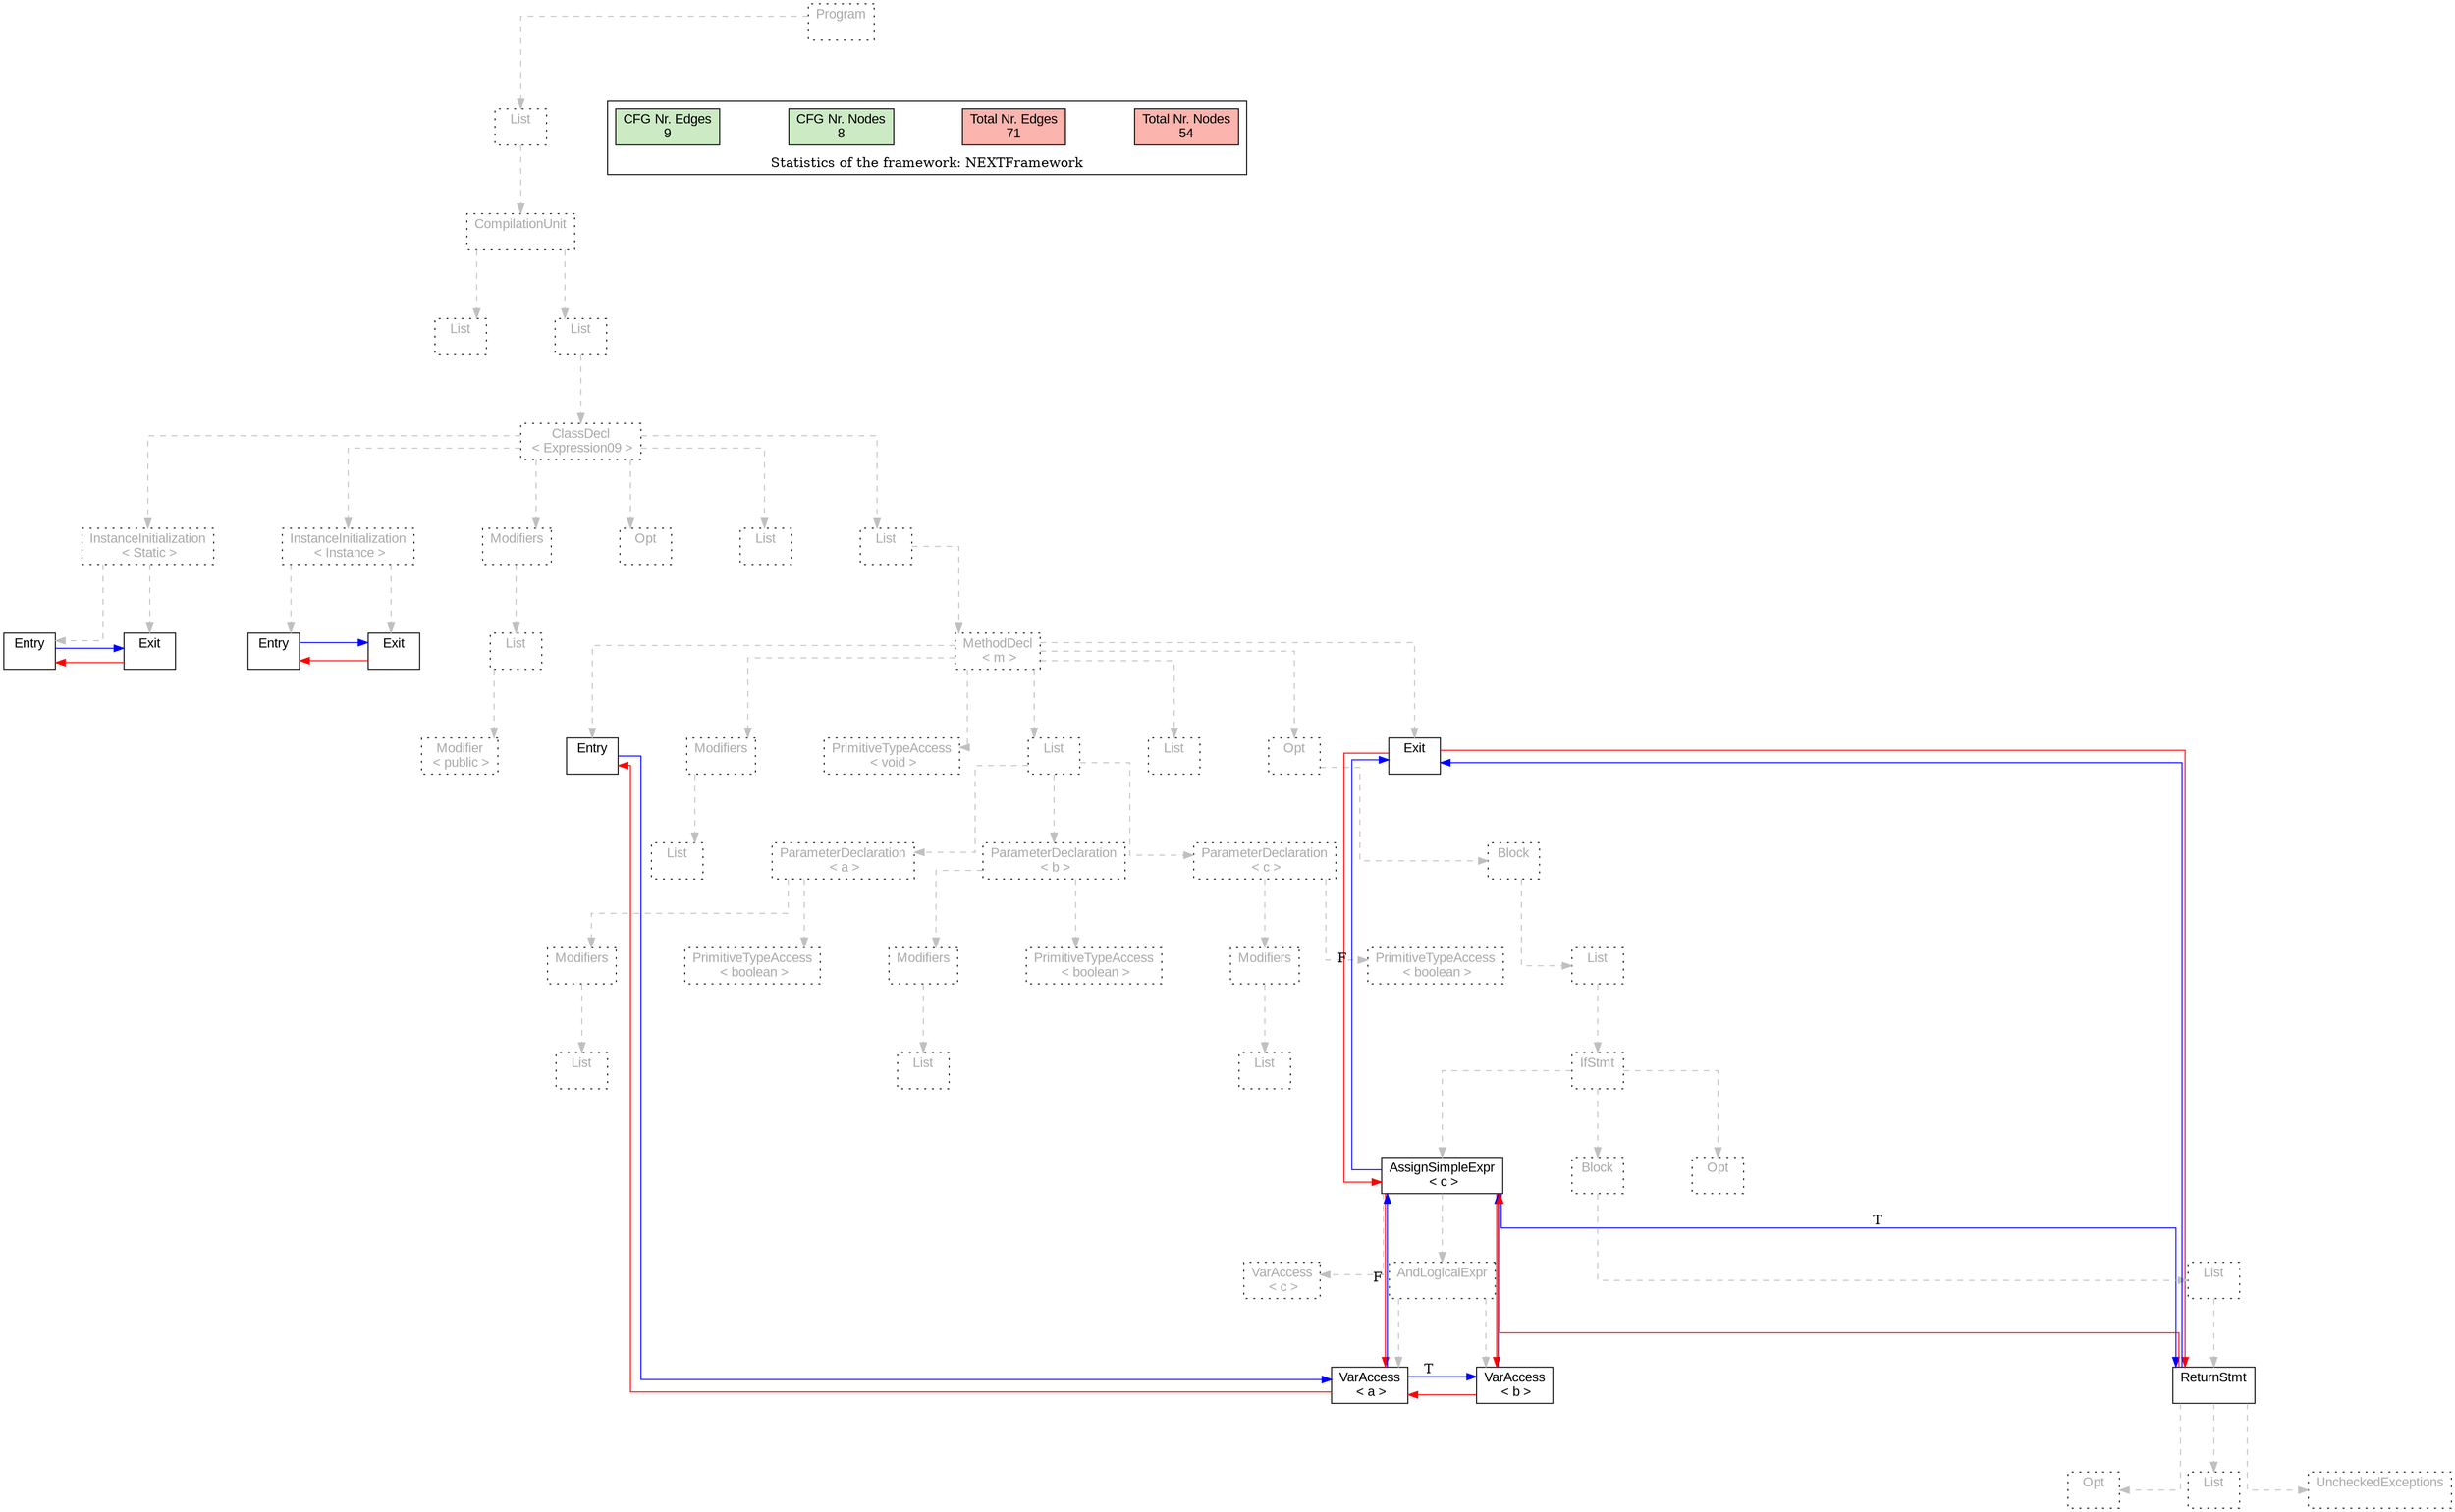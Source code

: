 digraph G {
graph [splines=ortho, nodesep="1", ranksep="1"]
node [shape=rect, fontname=Arial];
{ rank = same; "Program[0]"}
{ rank = same; "List[1]"}
{ rank = same; "CompilationUnit[2]"}
{ rank = same; "List[3]"; "List[4]"}
{ rank = same; "ClassDecl[5]"}
{ rank = same; "Modifiers[22]"; "Opt[25]"; "List[26]"; "List[27]"; "InstanceInitialization[6]"; "InstanceInitialization[14]"}
{ rank = same; "List[23]"; "MethodDecl[28]"; "Entry[7]"; "Exit[8]"; "Entry[15]"; "Exit[16]"}
{ rank = same; "Modifier[24]"; "Entry[29]"; "Modifiers[30]"; "PrimitiveTypeAccess[32]"; "List[33]"; "List[46]"; "Opt[47]"; "Exit[48]"}
{ rank = same; "List[31]"; "ParameterDeclaration[34]"; "ParameterDeclaration[38]"; "ParameterDeclaration[42]"; "Block[48]"}
{ rank = same; "Modifiers[35]"; "PrimitiveTypeAccess[37]"; "Modifiers[39]"; "PrimitiveTypeAccess[41]"; "Modifiers[43]"; "PrimitiveTypeAccess[45]"; "List[49]"}
{ rank = same; "List[36]"; "List[40]"; "List[44]"; "IfStmt[50]"}
{ rank = same; "AssignSimpleExpr[51]"; "Block[56]"; "Opt[61]"}
{ rank = same; "VarAccess[52]"; "AndLogicalExpr[53]"; "List[57]"}
{ rank = same; "VarAccess[54]"; "VarAccess[55]"; "ReturnStmt[58]"}
{ rank = same; "Opt[59]"; "List[60]"; "UncheckedExceptions[59]"}
"Program[0]" [label="Program\n ", style= dotted   fillcolor="#eeeeee" fontcolor="#aaaaaa"  ]
"List[1]" [label="List\n ", style= dotted   fillcolor="#eeeeee" fontcolor="#aaaaaa"  ]
"CompilationUnit[2]" [label="CompilationUnit\n ", style= dotted   fillcolor="#eeeeee" fontcolor="#aaaaaa"  ]
"List[3]" [label="List\n ", style= dotted   fillcolor="#eeeeee" fontcolor="#aaaaaa"  ]
"List[4]" [label="List\n ", style= dotted   fillcolor="#eeeeee" fontcolor="#aaaaaa"  ]
"ClassDecl[5]" [label="ClassDecl\n < Expression09 >", style= dotted   fillcolor="#eeeeee" fontcolor="#aaaaaa"  ]
"Modifiers[22]" [label="Modifiers\n ", style= dotted   fillcolor="#eeeeee" fontcolor="#aaaaaa"  ]
"List[23]" [label="List\n ", style= dotted   fillcolor="#eeeeee" fontcolor="#aaaaaa"  ]
"Modifier[24]" [label="Modifier\n < public >", style= dotted   fillcolor="#eeeeee" fontcolor="#aaaaaa"  ]
"Opt[25]" [label="Opt\n ", style= dotted   fillcolor="#eeeeee" fontcolor="#aaaaaa"  ]
"List[26]" [label="List\n ", style= dotted   fillcolor="#eeeeee" fontcolor="#aaaaaa"  ]
"List[27]" [label="List\n ", style= dotted   fillcolor="#eeeeee" fontcolor="#aaaaaa"  ]
"MethodDecl[28]" [label="MethodDecl\n < m >", style= dotted   fillcolor="#eeeeee" fontcolor="#aaaaaa"  ]
"Entry[29]" [label="Entry\n ", fillcolor=white   style=filled  ]
"Modifiers[30]" [label="Modifiers\n ", style= dotted   fillcolor="#eeeeee" fontcolor="#aaaaaa"  ]
"List[31]" [label="List\n ", style= dotted   fillcolor="#eeeeee" fontcolor="#aaaaaa"  ]
"PrimitiveTypeAccess[32]" [label="PrimitiveTypeAccess\n < void >", style= dotted   fillcolor="#eeeeee" fontcolor="#aaaaaa"  ]
"List[33]" [label="List\n ", style= dotted   fillcolor="#eeeeee" fontcolor="#aaaaaa"  ]
"ParameterDeclaration[34]" [label="ParameterDeclaration\n < a >", style= dotted   fillcolor="#eeeeee" fontcolor="#aaaaaa"  ]
"Modifiers[35]" [label="Modifiers\n ", style= dotted   fillcolor="#eeeeee" fontcolor="#aaaaaa"  ]
"List[36]" [label="List\n ", style= dotted   fillcolor="#eeeeee" fontcolor="#aaaaaa"  ]
"PrimitiveTypeAccess[37]" [label="PrimitiveTypeAccess\n < boolean >", style= dotted   fillcolor="#eeeeee" fontcolor="#aaaaaa"  ]
"ParameterDeclaration[38]" [label="ParameterDeclaration\n < b >", style= dotted   fillcolor="#eeeeee" fontcolor="#aaaaaa"  ]
"Modifiers[39]" [label="Modifiers\n ", style= dotted   fillcolor="#eeeeee" fontcolor="#aaaaaa"  ]
"List[40]" [label="List\n ", style= dotted   fillcolor="#eeeeee" fontcolor="#aaaaaa"  ]
"PrimitiveTypeAccess[41]" [label="PrimitiveTypeAccess\n < boolean >", style= dotted   fillcolor="#eeeeee" fontcolor="#aaaaaa"  ]
"ParameterDeclaration[42]" [label="ParameterDeclaration\n < c >", style= dotted   fillcolor="#eeeeee" fontcolor="#aaaaaa"  ]
"Modifiers[43]" [label="Modifiers\n ", style= dotted   fillcolor="#eeeeee" fontcolor="#aaaaaa"  ]
"List[44]" [label="List\n ", style= dotted   fillcolor="#eeeeee" fontcolor="#aaaaaa"  ]
"PrimitiveTypeAccess[45]" [label="PrimitiveTypeAccess\n < boolean >", style= dotted   fillcolor="#eeeeee" fontcolor="#aaaaaa"  ]
"List[46]" [label="List\n ", style= dotted   fillcolor="#eeeeee" fontcolor="#aaaaaa"  ]
"Opt[47]" [label="Opt\n ", style= dotted   fillcolor="#eeeeee" fontcolor="#aaaaaa"  ]
"Block[48]" [label="Block\n ", style= dotted   fillcolor="#eeeeee" fontcolor="#aaaaaa"  ]
"List[49]" [label="List\n ", style= dotted   fillcolor="#eeeeee" fontcolor="#aaaaaa"  ]
"IfStmt[50]" [label="IfStmt\n ", style= dotted   fillcolor="#eeeeee" fontcolor="#aaaaaa"  ]
"AssignSimpleExpr[51]" [label="AssignSimpleExpr\n < c >", fillcolor=white   style=filled  ]
"VarAccess[52]" [label="VarAccess\n < c >", style= dotted   fillcolor="#eeeeee" fontcolor="#aaaaaa"  ]
"AndLogicalExpr[53]" [label="AndLogicalExpr\n ", style= dotted   fillcolor="#eeeeee" fontcolor="#aaaaaa"  ]
"VarAccess[54]" [label="VarAccess\n < a >", fillcolor=white   style=filled  ]
"VarAccess[55]" [label="VarAccess\n < b >", fillcolor=white   style=filled  ]
"Block[56]" [label="Block\n ", style= dotted   fillcolor="#eeeeee" fontcolor="#aaaaaa"  ]
"List[57]" [label="List\n ", style= dotted   fillcolor="#eeeeee" fontcolor="#aaaaaa"  ]
"ReturnStmt[58]" [label="ReturnStmt\n ", fillcolor=white   style=filled  ]
"Opt[59]" [label="Opt\n ", style= dotted   fillcolor="#eeeeee" fontcolor="#aaaaaa"  ]
"List[60]" [label="List\n ", style= dotted   fillcolor="#eeeeee" fontcolor="#aaaaaa"  ]
"UncheckedExceptions[59]" [label="UncheckedExceptions\n ", style= dotted   fillcolor="#eeeeee" fontcolor="#aaaaaa"  ]
"Opt[61]" [label="Opt\n ", style= dotted   fillcolor="#eeeeee" fontcolor="#aaaaaa"  ]
"Exit[48]" [label="Exit\n ", fillcolor=white   style=filled  ]
"InstanceInitialization[6]" [label="InstanceInitialization\n < Instance >", style= dotted   fillcolor="#eeeeee" fontcolor="#aaaaaa"  ]
"Entry[7]" [label="Entry\n ", fillcolor=white   style=filled  ]
"Exit[8]" [label="Exit\n ", fillcolor=white   style=filled  ]
"InstanceInitialization[14]" [label="InstanceInitialization\n < Static >", style= dotted   fillcolor="#eeeeee" fontcolor="#aaaaaa"  ]
"Entry[15]" [label="Entry\n ", fillcolor=white   style=filled  ]
"Exit[16]" [label="Exit\n ", fillcolor=white   style=filled  ]
"CompilationUnit[2]" -> "List[3]" [style=dashed, color=gray]
"List[23]" -> "Modifier[24]" [style=dashed, color=gray]
"Modifiers[22]" -> "List[23]" [style=dashed, color=gray]
"ClassDecl[5]" -> "Modifiers[22]" [style=dashed, color=gray]
"ClassDecl[5]" -> "Opt[25]" [style=dashed, color=gray]
"ClassDecl[5]" -> "List[26]" [style=dashed, color=gray]
"MethodDecl[28]" -> "Entry[29]" [style=dashed, color=gray]
"Modifiers[30]" -> "List[31]" [style=dashed, color=gray]
"MethodDecl[28]" -> "Modifiers[30]" [style=dashed, color=gray]
"MethodDecl[28]" -> "PrimitiveTypeAccess[32]" [style=dashed, color=gray]
"Modifiers[35]" -> "List[36]" [style=dashed, color=gray]
"ParameterDeclaration[34]" -> "Modifiers[35]" [style=dashed, color=gray]
"ParameterDeclaration[34]" -> "PrimitiveTypeAccess[37]" [style=dashed, color=gray]
"List[33]" -> "ParameterDeclaration[34]" [style=dashed, color=gray]
"Modifiers[39]" -> "List[40]" [style=dashed, color=gray]
"ParameterDeclaration[38]" -> "Modifiers[39]" [style=dashed, color=gray]
"ParameterDeclaration[38]" -> "PrimitiveTypeAccess[41]" [style=dashed, color=gray]
"List[33]" -> "ParameterDeclaration[38]" [style=dashed, color=gray]
"Modifiers[43]" -> "List[44]" [style=dashed, color=gray]
"ParameterDeclaration[42]" -> "Modifiers[43]" [style=dashed, color=gray]
"ParameterDeclaration[42]" -> "PrimitiveTypeAccess[45]" [style=dashed, color=gray]
"List[33]" -> "ParameterDeclaration[42]" [style=dashed, color=gray]
"MethodDecl[28]" -> "List[33]" [style=dashed, color=gray]
"MethodDecl[28]" -> "List[46]" [style=dashed, color=gray]
"AssignSimpleExpr[51]" -> "VarAccess[52]" [style=dashed, color=gray]
"AndLogicalExpr[53]" -> "VarAccess[54]" [style=dashed, color=gray]
"AndLogicalExpr[53]" -> "VarAccess[55]" [style=dashed, color=gray]
"AssignSimpleExpr[51]" -> "AndLogicalExpr[53]" [style=dashed, color=gray]
"IfStmt[50]" -> "AssignSimpleExpr[51]" [style=dashed, color=gray]
"ReturnStmt[58]" -> "Opt[59]" [style=dashed, color=gray]
"ReturnStmt[58]" -> "List[60]" [style=dashed, color=gray]
"ReturnStmt[58]" -> "UncheckedExceptions[59]" [style=dashed, color=gray]
"List[57]" -> "ReturnStmt[58]" [style=dashed, color=gray]
"Block[56]" -> "List[57]" [style=dashed, color=gray]
"IfStmt[50]" -> "Block[56]" [style=dashed, color=gray]
"IfStmt[50]" -> "Opt[61]" [style=dashed, color=gray]
"List[49]" -> "IfStmt[50]" [style=dashed, color=gray]
"Block[48]" -> "List[49]" [style=dashed, color=gray]
"Opt[47]" -> "Block[48]" [style=dashed, color=gray]
"MethodDecl[28]" -> "Opt[47]" [style=dashed, color=gray]
"MethodDecl[28]" -> "Exit[48]" [style=dashed, color=gray]
"List[27]" -> "MethodDecl[28]" [style=dashed, color=gray]
"ClassDecl[5]" -> "List[27]" [style=dashed, color=gray]
"InstanceInitialization[6]" -> "Entry[7]" [style=dashed, color=gray]
"InstanceInitialization[6]" -> "Exit[8]" [style=dashed, color=gray]
"InstanceInitialization[14]" -> "Entry[15]" [style=dashed, color=gray]
"InstanceInitialization[14]" -> "Exit[16]" [style=dashed, color=gray]
"ClassDecl[5]" -> "InstanceInitialization[6]" [style=dashed, color=gray]
"ClassDecl[5]" -> "InstanceInitialization[14]" [style=dashed, color=gray]
"List[4]" -> "ClassDecl[5]" [style=dashed, color=gray]
"CompilationUnit[2]" -> "List[4]" [style=dashed, color=gray]
"List[1]" -> "CompilationUnit[2]" [style=dashed, color=gray]
"Program[0]" -> "List[1]" [style=dashed, color=gray]
"Exit[16]" -> "Entry[15]" [color=red, constraint=false]
"Entry[15]" -> "Exit[16]" [color=blue, constraint=false, xlabel=" "] 
"Exit[8]" -> "Entry[7]" [color=red, constraint=false]
"Entry[7]" -> "Exit[8]" [color=blue, constraint=false, xlabel=" "] 
"Exit[48]" -> "AssignSimpleExpr[51]" [color=red, constraint=false]
"Exit[48]" -> "ReturnStmt[58]" [color=red, constraint=false]
"ReturnStmt[58]" -> "Exit[48]" [color=blue, constraint=false, xlabel=" "] 
"ReturnStmt[58]" -> "AssignSimpleExpr[51]" [color=red, constraint=false]
"AssignSimpleExpr[51]" -> "ReturnStmt[58]" [color=blue, constraint=false, xlabel="T "] 
"AssignSimpleExpr[51]" -> "Exit[48]" [color=blue, constraint=false, xlabel="F "] 
"AssignSimpleExpr[51]" -> "VarAccess[54]" [color=red, constraint=false]
"AssignSimpleExpr[51]" -> "VarAccess[55]" [color=red, constraint=false]
"VarAccess[55]" -> "AssignSimpleExpr[51]" [color=blue, constraint=false, xlabel=" "] 
"VarAccess[55]" -> "VarAccess[54]" [color=red, constraint=false]
"VarAccess[54]" -> "VarAccess[55]" [color=blue, constraint=false, xlabel="T "] 
"VarAccess[54]" -> "AssignSimpleExpr[51]" [color=blue, constraint=false, xlabel="F "] 
"VarAccess[54]" -> "Entry[29]" [color=red, constraint=false]
"Entry[29]" -> "VarAccess[54]" [color=blue, constraint=false, xlabel=" "] 
"List[3]" -> "List[4]" [style=invis]
"InstanceInitialization[14]" -> "InstanceInitialization[6]" -> "Modifiers[22]" -> "Opt[25]" -> "List[26]" -> "List[27]" [style=invis]
"Entry[29]" -> "Modifiers[30]" -> "PrimitiveTypeAccess[32]" -> "List[33]" -> "List[46]" -> "Opt[47]" -> "Exit[48]" [style=invis]
"ParameterDeclaration[34]" -> "ParameterDeclaration[38]" -> "ParameterDeclaration[42]" [style=invis]
"Modifiers[35]" -> "PrimitiveTypeAccess[37]" [style=invis]
"Modifiers[39]" -> "PrimitiveTypeAccess[41]" [style=invis]
"Modifiers[43]" -> "PrimitiveTypeAccess[45]" [style=invis]
"AssignSimpleExpr[51]" -> "Block[56]" -> "Opt[61]" [style=invis]
"VarAccess[52]" -> "AndLogicalExpr[53]" [style=invis]
"VarAccess[54]" -> "VarAccess[55]" [style=invis]
"Entry[7]" -> "Exit[8]" [style=invis]
"Entry[15]" -> "Exit[16]" [style=invis]

subgraph cluster_legend {
{node [style=filled, fillcolor=1, colorscheme="pastel13"]
Nodes [label="Total Nr. Nodes
54", fillcolor=1]
Edges [label="Total Nr. Edges
71", fillcolor=1]
NodesCFG [label="CFG Nr. Nodes
8", fillcolor=3]
EdgesCFG [label="CFG Nr. Edges
9", fillcolor=3]
Nodes-> "Program[0]" -> NodesCFG  [style="invis"]
Edges -> "Program[0]" ->EdgesCFG [style="invis"]}
label = "Statistics of the framework: NEXTFramework"
style="solid"
ranksep=0.05
nodesep=0.01
labelloc = b
len=2
}}